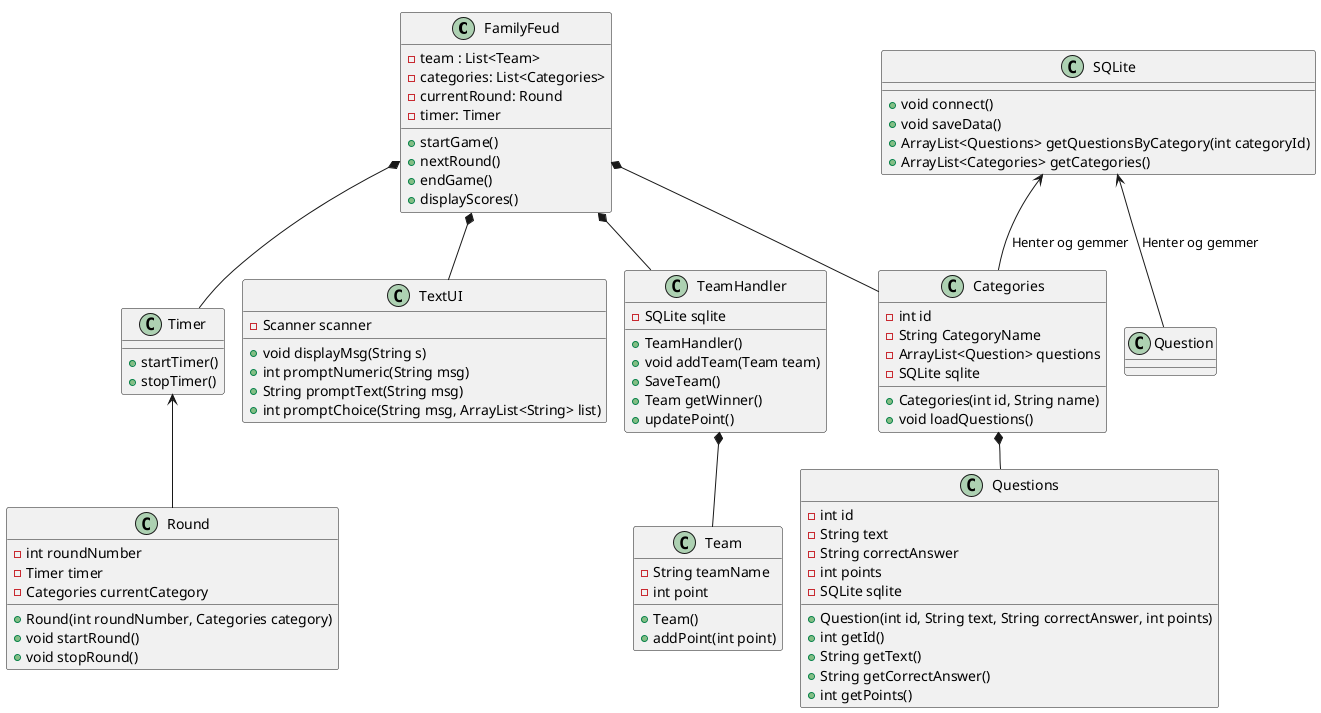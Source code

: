 @startuml
!pragma layout smetana
Class FamilyFeud{
-team : List<Team>
-categories: List<Categories>
-currentRound: Round
- timer: Timer
+ startGame()
+ nextRound()
+ endGame()
+ displayScores()
}
Class Categories{
-int id
-String CategoryName
-ArrayList<Question> questions
-SQLite sqlite
+Categories(int id, String name)
+ void loadQuestions()
}
Class Team{
- String teamName
-int point
+Team()
+addPoint(int point)

}
Class TeamHandler{
-SQLite sqlite
+TeamHandler()
+void addTeam(Team team)
+SaveTeam()
+Team getWinner()
+updatePoint()
}
Class Timer{
+startTimer()
+stopTimer()
}
Class Questions{
-int id
-String text
-String correctAnswer
-int points
-SQLite sqlite
+Question(int id, String text, String correctAnswer, int points)
+int getId()
+String getText()
+String getCorrectAnswer()
+int getPoints()
}
Class SQLite{
+void connect()
+void saveData()
+ArrayList<Questions> getQuestionsByCategory(int categoryId)
+ArrayList<Categories> getCategories()
}
Class TextUI{
- Scanner scanner
+ void displayMsg(String s)
+ int promptNumeric(String msg)
+ String promptText(String msg)
+ int promptChoice(String msg, ArrayList<String> list)
}
Class Round{
 -int roundNumber
  -Timer timer
  -Categories currentCategory
  +Round(int roundNumber, Categories category)
  +void startRound()
  +void stopRound()
}
FamilyFeud *-- Categories
FamilyFeud *-- TeamHandler
FamilyFeud *-- Timer
FamilyFeud *-- TextUI

Categories *-- Questions
TeamHandler *-- Team
SQLite <-- Categories : "Henter og gemmer"
SQLite <-- Question : "Henter og gemmer"
Timer <-- Round

@enduml